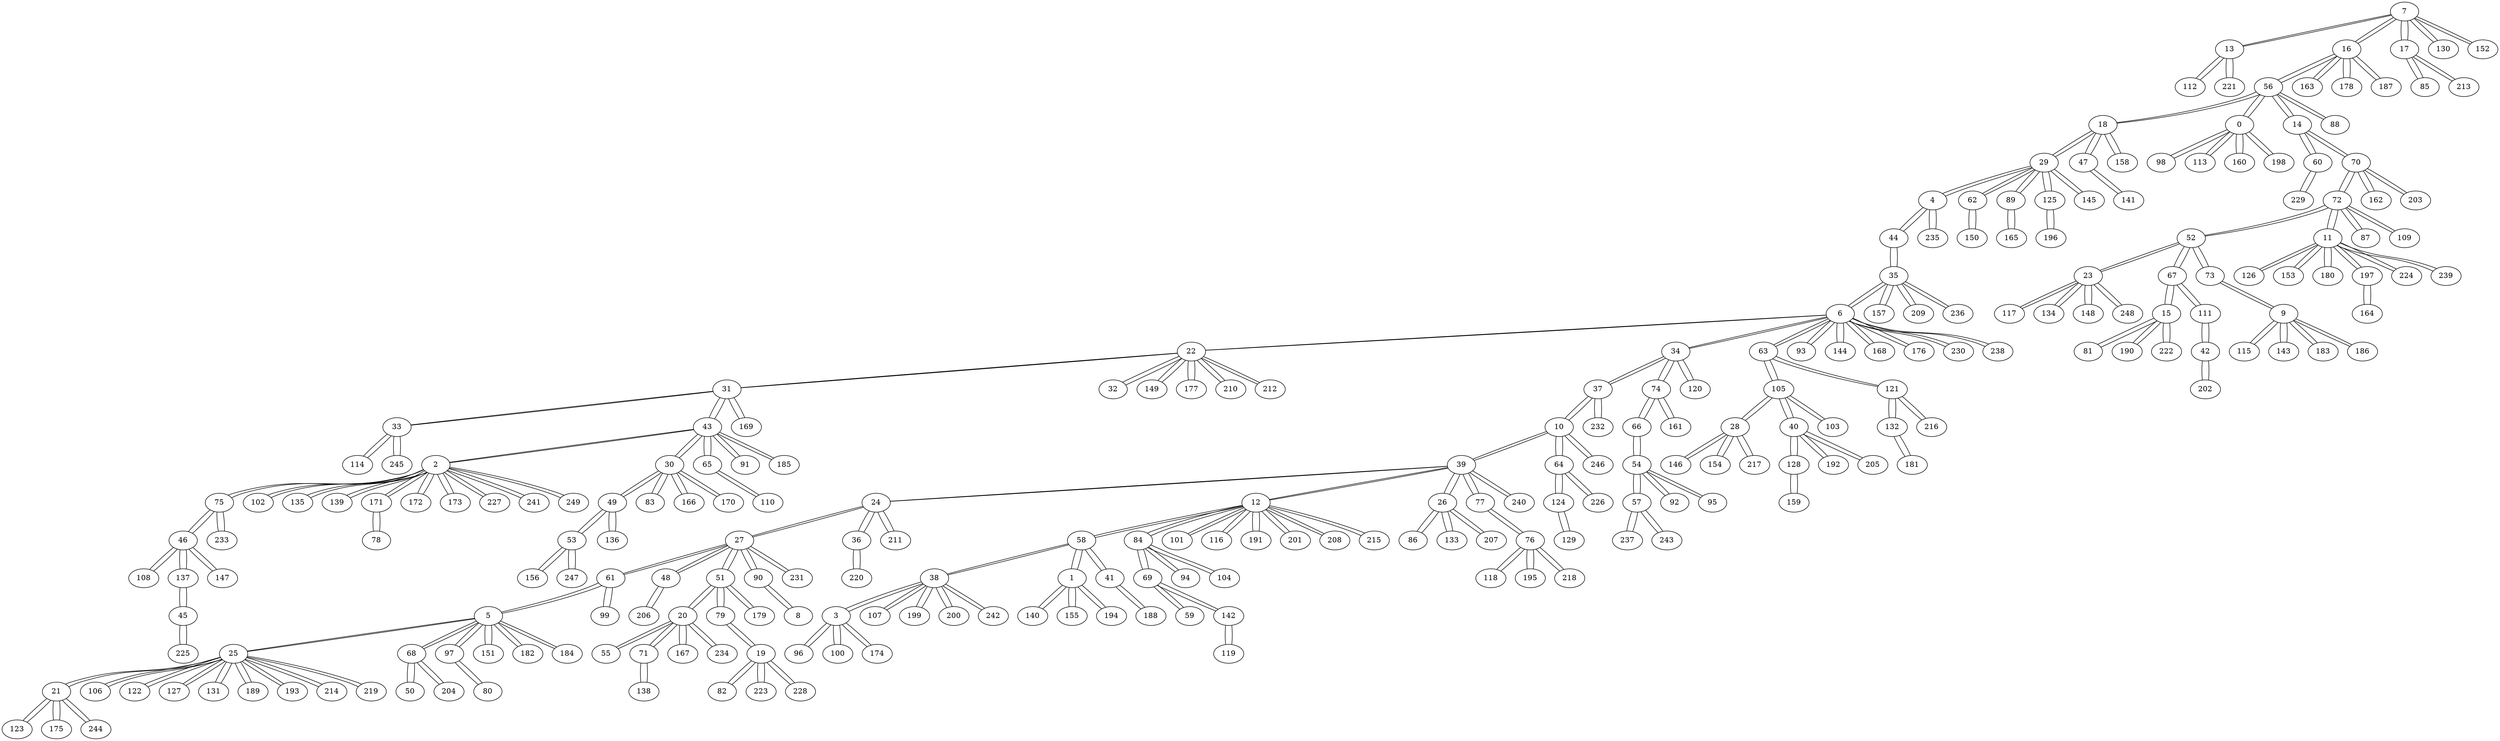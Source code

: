 graph {
7 -- 13 [ distancia=1 ]
7 -- 16 [ distancia=1 ]
7 -- 17 [ distancia=1 ]
7 -- 130 [ distancia=1 ]
7 -- 152 [ distancia=1 ]
13 -- 7 [ distancia=1 ]
13 -- 112 [ distancia=1 ]
13 -- 221 [ distancia=1 ]
16 -- 7 [ distancia=1 ]
16 -- 56 [ distancia=1 ]
16 -- 163 [ distancia=1 ]
16 -- 178 [ distancia=1 ]
16 -- 187 [ distancia=1 ]
17 -- 7 [ distancia=1 ]
17 -- 85 [ distancia=1 ]
17 -- 213 [ distancia=1 ]
6 -- 22 [ distancia=1 ]
6 -- 34 [ distancia=1 ]
6 -- 35 [ distancia=1 ]
6 -- 63 [ distancia=1 ]
6 -- 93 [ distancia=1 ]
6 -- 144 [ distancia=1 ]
6 -- 168 [ distancia=1 ]
6 -- 176 [ distancia=1 ]
6 -- 230 [ distancia=1 ]
6 -- 238 [ distancia=1 ]
22 -- 6 [ distancia=1 ]
22 -- 31 [ distancia=1 ]
22 -- 32 [ distancia=1 ]
22 -- 149 [ distancia=1 ]
22 -- 177 [ distancia=1 ]
22 -- 210 [ distancia=1 ]
22 -- 212 [ distancia=1 ]
5 -- 25 [ distancia=1 ]
5 -- 61 [ distancia=1 ]
5 -- 68 [ distancia=1 ]
5 -- 97 [ distancia=1 ]
5 -- 151 [ distancia=1 ]
5 -- 182 [ distancia=1 ]
5 -- 184 [ distancia=1 ]
25 -- 5 [ distancia=1 ]
25 -- 21 [ distancia=1 ]
25 -- 106 [ distancia=1 ]
25 -- 122 [ distancia=1 ]
25 -- 127 [ distancia=1 ]
25 -- 131 [ distancia=1 ]
25 -- 189 [ distancia=1 ]
25 -- 193 [ distancia=1 ]
25 -- 214 [ distancia=1 ]
25 -- 219 [ distancia=1 ]
21 -- 25 [ distancia=1 ]
21 -- 123 [ distancia=1 ]
21 -- 175 [ distancia=1 ]
21 -- 244 [ distancia=1 ]
24 -- 27 [ distancia=1 ]
24 -- 36 [ distancia=1 ]
24 -- 39 [ distancia=1 ]
24 -- 211 [ distancia=1 ]
27 -- 24 [ distancia=1 ]
27 -- 48 [ distancia=1 ]
27 -- 51 [ distancia=1 ]
27 -- 61 [ distancia=1 ]
27 -- 90 [ distancia=1 ]
27 -- 231 [ distancia=1 ]
4 -- 29 [ distancia=1 ]
4 -- 44 [ distancia=1 ]
4 -- 235 [ distancia=1 ]
29 -- 4 [ distancia=1 ]
29 -- 18 [ distancia=1 ]
29 -- 62 [ distancia=1 ]
29 -- 89 [ distancia=1 ]
29 -- 125 [ distancia=1 ]
29 -- 145 [ distancia=1 ]
18 -- 29 [ distancia=1 ]
18 -- 47 [ distancia=1 ]
18 -- 56 [ distancia=1 ]
18 -- 158 [ distancia=1 ]
31 -- 22 [ distancia=1 ]
31 -- 33 [ distancia=1 ]
31 -- 43 [ distancia=1 ]
31 -- 169 [ distancia=1 ]
32 -- 22 [ distancia=1 ]
33 -- 31 [ distancia=1 ]
33 -- 114 [ distancia=1 ]
33 -- 245 [ distancia=1 ]
34 -- 6 [ distancia=1 ]
34 -- 37 [ distancia=1 ]
34 -- 74 [ distancia=1 ]
34 -- 120 [ distancia=1 ]
35 -- 6 [ distancia=1 ]
35 -- 44 [ distancia=1 ]
35 -- 157 [ distancia=1 ]
35 -- 209 [ distancia=1 ]
35 -- 236 [ distancia=1 ]
36 -- 24 [ distancia=1 ]
36 -- 220 [ distancia=1 ]
10 -- 37 [ distancia=1 ]
10 -- 39 [ distancia=1 ]
10 -- 64 [ distancia=1 ]
10 -- 246 [ distancia=1 ]
37 -- 10 [ distancia=1 ]
37 -- 34 [ distancia=1 ]
37 -- 232 [ distancia=1 ]
3 -- 38 [ distancia=1 ]
3 -- 96 [ distancia=1 ]
3 -- 100 [ distancia=1 ]
3 -- 174 [ distancia=1 ]
38 -- 3 [ distancia=1 ]
38 -- 58 [ distancia=1 ]
38 -- 107 [ distancia=1 ]
38 -- 199 [ distancia=1 ]
38 -- 200 [ distancia=1 ]
38 -- 242 [ distancia=1 ]
39 -- 10 [ distancia=1 ]
39 -- 12 [ distancia=1 ]
39 -- 24 [ distancia=1 ]
39 -- 26 [ distancia=1 ]
39 -- 77 [ distancia=1 ]
39 -- 240 [ distancia=1 ]
12 -- 39 [ distancia=1 ]
12 -- 58 [ distancia=1 ]
12 -- 84 [ distancia=1 ]
12 -- 101 [ distancia=1 ]
12 -- 116 [ distancia=1 ]
12 -- 191 [ distancia=1 ]
12 -- 201 [ distancia=1 ]
12 -- 208 [ distancia=1 ]
12 -- 215 [ distancia=1 ]
26 -- 39 [ distancia=1 ]
26 -- 86 [ distancia=1 ]
26 -- 133 [ distancia=1 ]
26 -- 207 [ distancia=1 ]
2 -- 43 [ distancia=1 ]
2 -- 75 [ distancia=1 ]
2 -- 102 [ distancia=1 ]
2 -- 135 [ distancia=1 ]
2 -- 139 [ distancia=1 ]
2 -- 171 [ distancia=1 ]
2 -- 172 [ distancia=1 ]
2 -- 173 [ distancia=1 ]
2 -- 227 [ distancia=1 ]
2 -- 241 [ distancia=1 ]
2 -- 249 [ distancia=1 ]
43 -- 2 [ distancia=1 ]
43 -- 30 [ distancia=1 ]
43 -- 31 [ distancia=1 ]
43 -- 65 [ distancia=1 ]
43 -- 91 [ distancia=1 ]
43 -- 185 [ distancia=1 ]
30 -- 43 [ distancia=1 ]
30 -- 49 [ distancia=1 ]
30 -- 83 [ distancia=1 ]
30 -- 166 [ distancia=1 ]
30 -- 170 [ distancia=1 ]
44 -- 4 [ distancia=1 ]
44 -- 35 [ distancia=1 ]
47 -- 18 [ distancia=1 ]
47 -- 141 [ distancia=1 ]
48 -- 27 [ distancia=1 ]
48 -- 206 [ distancia=1 ]
49 -- 30 [ distancia=1 ]
49 -- 53 [ distancia=1 ]
49 -- 136 [ distancia=1 ]
20 -- 51 [ distancia=1 ]
20 -- 55 [ distancia=1 ]
20 -- 71 [ distancia=1 ]
20 -- 167 [ distancia=1 ]
20 -- 234 [ distancia=1 ]
51 -- 20 [ distancia=1 ]
51 -- 27 [ distancia=1 ]
51 -- 79 [ distancia=1 ]
51 -- 179 [ distancia=1 ]
23 -- 52 [ distancia=1 ]
23 -- 117 [ distancia=1 ]
23 -- 134 [ distancia=1 ]
23 -- 148 [ distancia=1 ]
23 -- 248 [ distancia=1 ]
52 -- 23 [ distancia=1 ]
52 -- 67 [ distancia=1 ]
52 -- 72 [ distancia=1 ]
52 -- 73 [ distancia=1 ]
53 -- 49 [ distancia=1 ]
53 -- 156 [ distancia=1 ]
53 -- 247 [ distancia=1 ]
55 -- 20 [ distancia=1 ]
0 -- 56 [ distancia=1 ]
0 -- 98 [ distancia=1 ]
0 -- 113 [ distancia=1 ]
0 -- 160 [ distancia=1 ]
0 -- 198 [ distancia=1 ]
56 -- 0 [ distancia=1 ]
56 -- 14 [ distancia=1 ]
56 -- 16 [ distancia=1 ]
56 -- 18 [ distancia=1 ]
56 -- 88 [ distancia=1 ]
14 -- 56 [ distancia=1 ]
14 -- 60 [ distancia=1 ]
14 -- 70 [ distancia=1 ]
54 -- 57 [ distancia=1 ]
54 -- 66 [ distancia=1 ]
54 -- 92 [ distancia=1 ]
54 -- 95 [ distancia=1 ]
57 -- 54 [ distancia=1 ]
57 -- 237 [ distancia=1 ]
57 -- 243 [ distancia=1 ]
1 -- 58 [ distancia=1 ]
1 -- 140 [ distancia=1 ]
1 -- 155 [ distancia=1 ]
1 -- 194 [ distancia=1 ]
58 -- 1 [ distancia=1 ]
58 -- 12 [ distancia=1 ]
58 -- 38 [ distancia=1 ]
58 -- 41 [ distancia=1 ]
41 -- 58 [ distancia=1 ]
41 -- 188 [ distancia=1 ]
60 -- 14 [ distancia=1 ]
60 -- 229 [ distancia=1 ]
61 -- 5 [ distancia=1 ]
61 -- 27 [ distancia=1 ]
61 -- 99 [ distancia=1 ]
62 -- 29 [ distancia=1 ]
62 -- 150 [ distancia=1 ]
63 -- 6 [ distancia=1 ]
63 -- 105 [ distancia=1 ]
63 -- 121 [ distancia=1 ]
64 -- 10 [ distancia=1 ]
64 -- 124 [ distancia=1 ]
64 -- 226 [ distancia=1 ]
65 -- 43 [ distancia=1 ]
65 -- 110 [ distancia=1 ]
66 -- 54 [ distancia=1 ]
66 -- 74 [ distancia=1 ]
15 -- 67 [ distancia=1 ]
15 -- 81 [ distancia=1 ]
15 -- 190 [ distancia=1 ]
15 -- 222 [ distancia=1 ]
67 -- 15 [ distancia=1 ]
67 -- 52 [ distancia=1 ]
67 -- 111 [ distancia=1 ]
68 -- 5 [ distancia=1 ]
68 -- 50 [ distancia=1 ]
68 -- 204 [ distancia=1 ]
50 -- 68 [ distancia=1 ]
59 -- 69 [ distancia=1 ]
69 -- 59 [ distancia=1 ]
69 -- 84 [ distancia=1 ]
69 -- 142 [ distancia=1 ]
70 -- 14 [ distancia=1 ]
70 -- 72 [ distancia=1 ]
70 -- 162 [ distancia=1 ]
70 -- 203 [ distancia=1 ]
71 -- 20 [ distancia=1 ]
71 -- 138 [ distancia=1 ]
11 -- 72 [ distancia=1 ]
11 -- 126 [ distancia=1 ]
11 -- 153 [ distancia=1 ]
11 -- 180 [ distancia=1 ]
11 -- 197 [ distancia=1 ]
11 -- 224 [ distancia=1 ]
11 -- 239 [ distancia=1 ]
72 -- 11 [ distancia=1 ]
72 -- 52 [ distancia=1 ]
72 -- 70 [ distancia=1 ]
72 -- 87 [ distancia=1 ]
72 -- 109 [ distancia=1 ]
9 -- 73 [ distancia=1 ]
9 -- 115 [ distancia=1 ]
9 -- 143 [ distancia=1 ]
9 -- 183 [ distancia=1 ]
9 -- 186 [ distancia=1 ]
73 -- 9 [ distancia=1 ]
73 -- 52 [ distancia=1 ]
74 -- 34 [ distancia=1 ]
74 -- 66 [ distancia=1 ]
74 -- 161 [ distancia=1 ]
75 -- 2 [ distancia=1 ]
75 -- 46 [ distancia=1 ]
75 -- 233 [ distancia=1 ]
46 -- 75 [ distancia=1 ]
46 -- 108 [ distancia=1 ]
46 -- 137 [ distancia=1 ]
46 -- 147 [ distancia=1 ]
77 -- 39 [ distancia=1 ]
77 -- 76 [ distancia=1 ]
76 -- 77 [ distancia=1 ]
76 -- 118 [ distancia=1 ]
76 -- 195 [ distancia=1 ]
76 -- 218 [ distancia=1 ]
19 -- 79 [ distancia=1 ]
19 -- 82 [ distancia=1 ]
19 -- 223 [ distancia=1 ]
19 -- 228 [ distancia=1 ]
79 -- 19 [ distancia=1 ]
79 -- 51 [ distancia=1 ]
81 -- 15 [ distancia=1 ]
82 -- 19 [ distancia=1 ]
83 -- 30 [ distancia=1 ]
84 -- 12 [ distancia=1 ]
84 -- 69 [ distancia=1 ]
84 -- 94 [ distancia=1 ]
84 -- 104 [ distancia=1 ]
85 -- 17 [ distancia=1 ]
86 -- 26 [ distancia=1 ]
87 -- 72 [ distancia=1 ]
88 -- 56 [ distancia=1 ]
89 -- 29 [ distancia=1 ]
89 -- 165 [ distancia=1 ]
8 -- 90 [ distancia=1 ]
90 -- 8 [ distancia=1 ]
90 -- 27 [ distancia=1 ]
91 -- 43 [ distancia=1 ]
92 -- 54 [ distancia=1 ]
93 -- 6 [ distancia=1 ]
94 -- 84 [ distancia=1 ]
95 -- 54 [ distancia=1 ]
96 -- 3 [ distancia=1 ]
97 -- 5 [ distancia=1 ]
97 -- 80 [ distancia=1 ]
80 -- 97 [ distancia=1 ]
98 -- 0 [ distancia=1 ]
99 -- 61 [ distancia=1 ]
100 -- 3 [ distancia=1 ]
101 -- 12 [ distancia=1 ]
102 -- 2 [ distancia=1 ]
104 -- 84 [ distancia=1 ]
28 -- 105 [ distancia=1 ]
28 -- 146 [ distancia=1 ]
28 -- 154 [ distancia=1 ]
28 -- 217 [ distancia=1 ]
105 -- 28 [ distancia=1 ]
105 -- 40 [ distancia=1 ]
105 -- 63 [ distancia=1 ]
105 -- 103 [ distancia=1 ]
40 -- 105 [ distancia=1 ]
40 -- 128 [ distancia=1 ]
40 -- 192 [ distancia=1 ]
40 -- 205 [ distancia=1 ]
103 -- 105 [ distancia=1 ]
106 -- 25 [ distancia=1 ]
107 -- 38 [ distancia=1 ]
108 -- 46 [ distancia=1 ]
109 -- 72 [ distancia=1 ]
110 -- 65 [ distancia=1 ]
42 -- 111 [ distancia=1 ]
42 -- 202 [ distancia=1 ]
111 -- 42 [ distancia=1 ]
111 -- 67 [ distancia=1 ]
112 -- 13 [ distancia=1 ]
113 -- 0 [ distancia=1 ]
114 -- 33 [ distancia=1 ]
115 -- 9 [ distancia=1 ]
116 -- 12 [ distancia=1 ]
117 -- 23 [ distancia=1 ]
118 -- 76 [ distancia=1 ]
120 -- 34 [ distancia=1 ]
121 -- 63 [ distancia=1 ]
121 -- 132 [ distancia=1 ]
121 -- 216 [ distancia=1 ]
122 -- 25 [ distancia=1 ]
123 -- 21 [ distancia=1 ]
124 -- 64 [ distancia=1 ]
124 -- 129 [ distancia=1 ]
125 -- 29 [ distancia=1 ]
125 -- 196 [ distancia=1 ]
126 -- 11 [ distancia=1 ]
127 -- 25 [ distancia=1 ]
128 -- 40 [ distancia=1 ]
128 -- 159 [ distancia=1 ]
129 -- 124 [ distancia=1 ]
130 -- 7 [ distancia=1 ]
131 -- 25 [ distancia=1 ]
132 -- 121 [ distancia=1 ]
132 -- 181 [ distancia=1 ]
133 -- 26 [ distancia=1 ]
134 -- 23 [ distancia=1 ]
135 -- 2 [ distancia=1 ]
136 -- 49 [ distancia=1 ]
45 -- 137 [ distancia=1 ]
45 -- 225 [ distancia=1 ]
137 -- 45 [ distancia=1 ]
137 -- 46 [ distancia=1 ]
138 -- 71 [ distancia=1 ]
139 -- 2 [ distancia=1 ]
140 -- 1 [ distancia=1 ]
141 -- 47 [ distancia=1 ]
142 -- 69 [ distancia=1 ]
142 -- 119 [ distancia=1 ]
119 -- 142 [ distancia=1 ]
143 -- 9 [ distancia=1 ]
144 -- 6 [ distancia=1 ]
145 -- 29 [ distancia=1 ]
146 -- 28 [ distancia=1 ]
147 -- 46 [ distancia=1 ]
148 -- 23 [ distancia=1 ]
149 -- 22 [ distancia=1 ]
150 -- 62 [ distancia=1 ]
151 -- 5 [ distancia=1 ]
152 -- 7 [ distancia=1 ]
153 -- 11 [ distancia=1 ]
154 -- 28 [ distancia=1 ]
155 -- 1 [ distancia=1 ]
156 -- 53 [ distancia=1 ]
157 -- 35 [ distancia=1 ]
158 -- 18 [ distancia=1 ]
159 -- 128 [ distancia=1 ]
160 -- 0 [ distancia=1 ]
161 -- 74 [ distancia=1 ]
162 -- 70 [ distancia=1 ]
163 -- 16 [ distancia=1 ]
165 -- 89 [ distancia=1 ]
166 -- 30 [ distancia=1 ]
167 -- 20 [ distancia=1 ]
168 -- 6 [ distancia=1 ]
169 -- 31 [ distancia=1 ]
170 -- 30 [ distancia=1 ]
171 -- 2 [ distancia=1 ]
171 -- 78 [ distancia=1 ]
78 -- 171 [ distancia=1 ]
172 -- 2 [ distancia=1 ]
173 -- 2 [ distancia=1 ]
174 -- 3 [ distancia=1 ]
175 -- 21 [ distancia=1 ]
176 -- 6 [ distancia=1 ]
177 -- 22 [ distancia=1 ]
178 -- 16 [ distancia=1 ]
179 -- 51 [ distancia=1 ]
180 -- 11 [ distancia=1 ]
181 -- 132 [ distancia=1 ]
182 -- 5 [ distancia=1 ]
183 -- 9 [ distancia=1 ]
184 -- 5 [ distancia=1 ]
185 -- 43 [ distancia=1 ]
186 -- 9 [ distancia=1 ]
187 -- 16 [ distancia=1 ]
188 -- 41 [ distancia=1 ]
189 -- 25 [ distancia=1 ]
190 -- 15 [ distancia=1 ]
191 -- 12 [ distancia=1 ]
192 -- 40 [ distancia=1 ]
193 -- 25 [ distancia=1 ]
194 -- 1 [ distancia=1 ]
195 -- 76 [ distancia=1 ]
196 -- 125 [ distancia=1 ]
197 -- 11 [ distancia=1 ]
197 -- 164 [ distancia=1 ]
164 -- 197 [ distancia=1 ]
198 -- 0 [ distancia=1 ]
199 -- 38 [ distancia=1 ]
200 -- 38 [ distancia=1 ]
201 -- 12 [ distancia=1 ]
202 -- 42 [ distancia=1 ]
203 -- 70 [ distancia=1 ]
204 -- 68 [ distancia=1 ]
205 -- 40 [ distancia=1 ]
206 -- 48 [ distancia=1 ]
207 -- 26 [ distancia=1 ]
208 -- 12 [ distancia=1 ]
209 -- 35 [ distancia=1 ]
210 -- 22 [ distancia=1 ]
211 -- 24 [ distancia=1 ]
212 -- 22 [ distancia=1 ]
213 -- 17 [ distancia=1 ]
214 -- 25 [ distancia=1 ]
215 -- 12 [ distancia=1 ]
216 -- 121 [ distancia=1 ]
217 -- 28 [ distancia=1 ]
218 -- 76 [ distancia=1 ]
219 -- 25 [ distancia=1 ]
220 -- 36 [ distancia=1 ]
221 -- 13 [ distancia=1 ]
222 -- 15 [ distancia=1 ]
223 -- 19 [ distancia=1 ]
224 -- 11 [ distancia=1 ]
225 -- 45 [ distancia=1 ]
226 -- 64 [ distancia=1 ]
227 -- 2 [ distancia=1 ]
228 -- 19 [ distancia=1 ]
229 -- 60 [ distancia=1 ]
230 -- 6 [ distancia=1 ]
231 -- 27 [ distancia=1 ]
232 -- 37 [ distancia=1 ]
233 -- 75 [ distancia=1 ]
234 -- 20 [ distancia=1 ]
235 -- 4 [ distancia=1 ]
236 -- 35 [ distancia=1 ]
237 -- 57 [ distancia=1 ]
238 -- 6 [ distancia=1 ]
239 -- 11 [ distancia=1 ]
240 -- 39 [ distancia=1 ]
241 -- 2 [ distancia=1 ]
242 -- 38 [ distancia=1 ]
243 -- 57 [ distancia=1 ]
244 -- 21 [ distancia=1 ]
245 -- 33 [ distancia=1 ]
246 -- 10 [ distancia=1 ]
247 -- 53 [ distancia=1 ]
248 -- 23 [ distancia=1 ]
249 -- 2 [ distancia=1 ]
}
